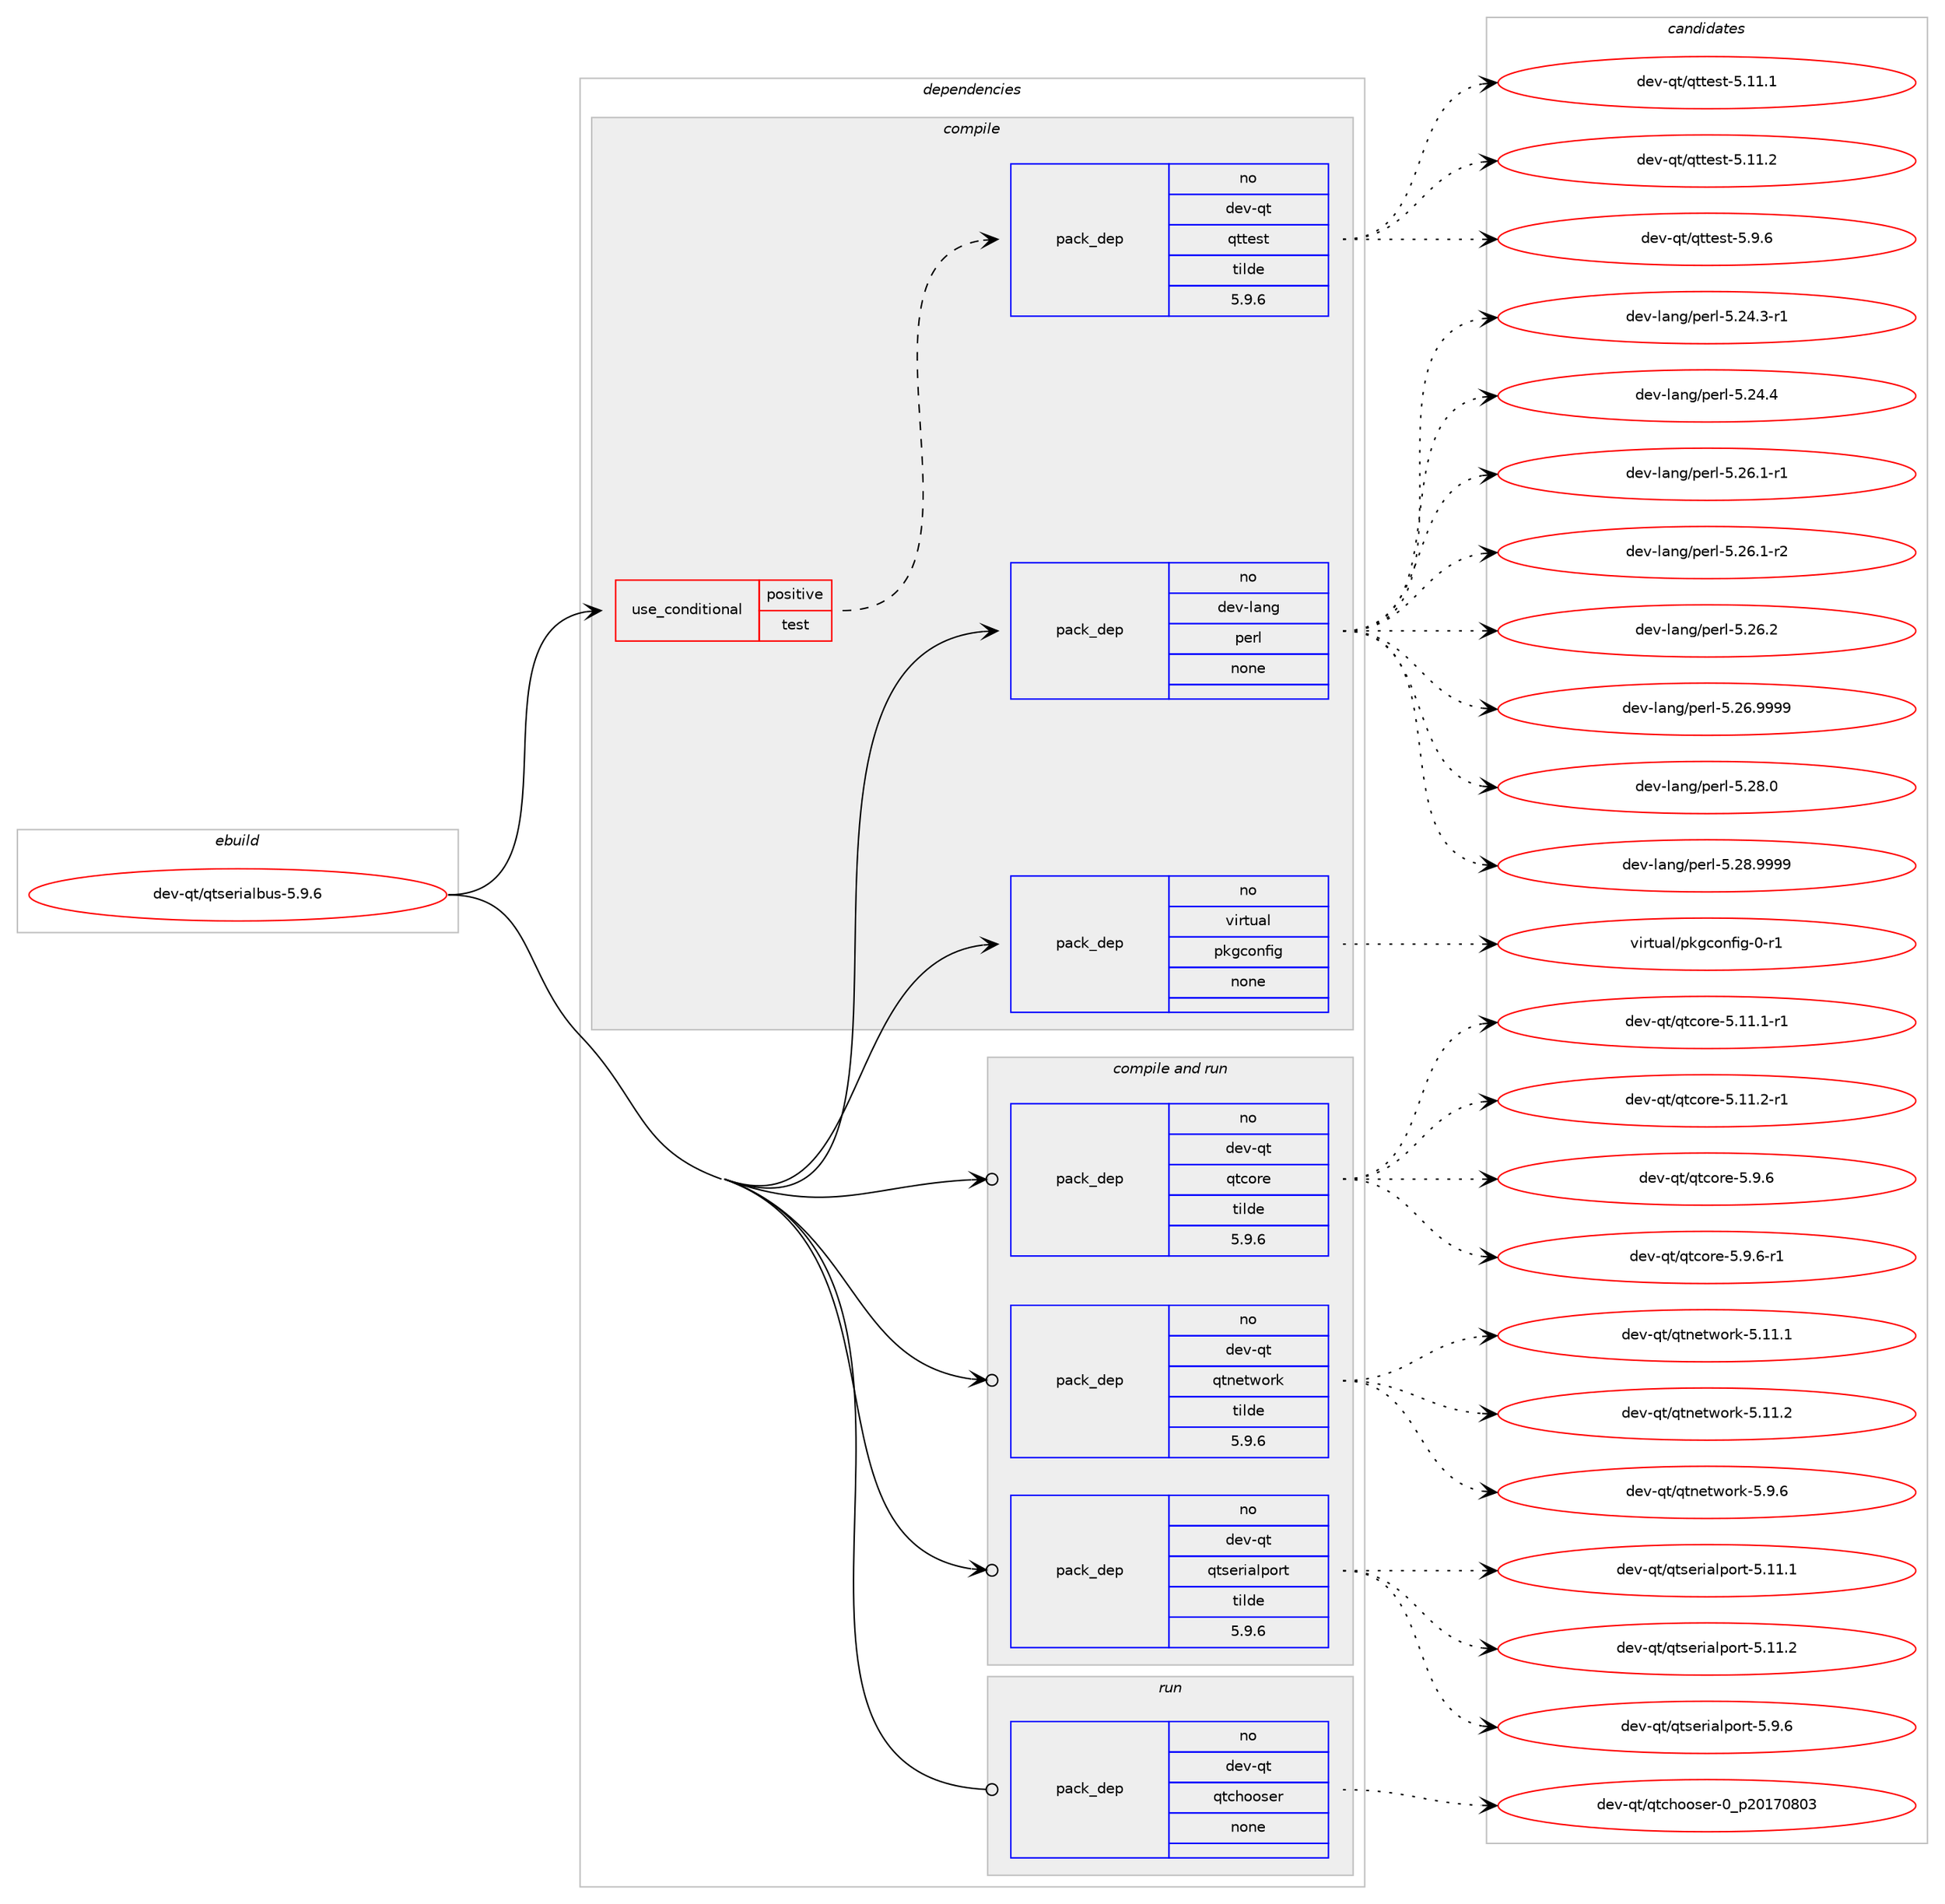 digraph prolog {

# *************
# Graph options
# *************

newrank=true;
concentrate=true;
compound=true;
graph [rankdir=LR,fontname=Helvetica,fontsize=10,ranksep=1.5];#, ranksep=2.5, nodesep=0.2];
edge  [arrowhead=vee];
node  [fontname=Helvetica,fontsize=10];

# **********
# The ebuild
# **********

subgraph cluster_leftcol {
color=gray;
rank=same;
label=<<i>ebuild</i>>;
id [label="dev-qt/qtserialbus-5.9.6", color=red, width=4, href="../dev-qt/qtserialbus-5.9.6.svg"];
}

# ****************
# The dependencies
# ****************

subgraph cluster_midcol {
color=gray;
label=<<i>dependencies</i>>;
subgraph cluster_compile {
fillcolor="#eeeeee";
style=filled;
label=<<i>compile</i>>;
subgraph cond439 {
dependency2925 [label=<<TABLE BORDER="0" CELLBORDER="1" CELLSPACING="0" CELLPADDING="4"><TR><TD ROWSPAN="3" CELLPADDING="10">use_conditional</TD></TR><TR><TD>positive</TD></TR><TR><TD>test</TD></TR></TABLE>>, shape=none, color=red];
subgraph pack2400 {
dependency2926 [label=<<TABLE BORDER="0" CELLBORDER="1" CELLSPACING="0" CELLPADDING="4" WIDTH="220"><TR><TD ROWSPAN="6" CELLPADDING="30">pack_dep</TD></TR><TR><TD WIDTH="110">no</TD></TR><TR><TD>dev-qt</TD></TR><TR><TD>qttest</TD></TR><TR><TD>tilde</TD></TR><TR><TD>5.9.6</TD></TR></TABLE>>, shape=none, color=blue];
}
dependency2925:e -> dependency2926:w [weight=20,style="dashed",arrowhead="vee"];
}
id:e -> dependency2925:w [weight=20,style="solid",arrowhead="vee"];
subgraph pack2401 {
dependency2927 [label=<<TABLE BORDER="0" CELLBORDER="1" CELLSPACING="0" CELLPADDING="4" WIDTH="220"><TR><TD ROWSPAN="6" CELLPADDING="30">pack_dep</TD></TR><TR><TD WIDTH="110">no</TD></TR><TR><TD>dev-lang</TD></TR><TR><TD>perl</TD></TR><TR><TD>none</TD></TR><TR><TD></TD></TR></TABLE>>, shape=none, color=blue];
}
id:e -> dependency2927:w [weight=20,style="solid",arrowhead="vee"];
subgraph pack2402 {
dependency2928 [label=<<TABLE BORDER="0" CELLBORDER="1" CELLSPACING="0" CELLPADDING="4" WIDTH="220"><TR><TD ROWSPAN="6" CELLPADDING="30">pack_dep</TD></TR><TR><TD WIDTH="110">no</TD></TR><TR><TD>virtual</TD></TR><TR><TD>pkgconfig</TD></TR><TR><TD>none</TD></TR><TR><TD></TD></TR></TABLE>>, shape=none, color=blue];
}
id:e -> dependency2928:w [weight=20,style="solid",arrowhead="vee"];
}
subgraph cluster_compileandrun {
fillcolor="#eeeeee";
style=filled;
label=<<i>compile and run</i>>;
subgraph pack2403 {
dependency2929 [label=<<TABLE BORDER="0" CELLBORDER="1" CELLSPACING="0" CELLPADDING="4" WIDTH="220"><TR><TD ROWSPAN="6" CELLPADDING="30">pack_dep</TD></TR><TR><TD WIDTH="110">no</TD></TR><TR><TD>dev-qt</TD></TR><TR><TD>qtcore</TD></TR><TR><TD>tilde</TD></TR><TR><TD>5.9.6</TD></TR></TABLE>>, shape=none, color=blue];
}
id:e -> dependency2929:w [weight=20,style="solid",arrowhead="odotvee"];
subgraph pack2404 {
dependency2930 [label=<<TABLE BORDER="0" CELLBORDER="1" CELLSPACING="0" CELLPADDING="4" WIDTH="220"><TR><TD ROWSPAN="6" CELLPADDING="30">pack_dep</TD></TR><TR><TD WIDTH="110">no</TD></TR><TR><TD>dev-qt</TD></TR><TR><TD>qtnetwork</TD></TR><TR><TD>tilde</TD></TR><TR><TD>5.9.6</TD></TR></TABLE>>, shape=none, color=blue];
}
id:e -> dependency2930:w [weight=20,style="solid",arrowhead="odotvee"];
subgraph pack2405 {
dependency2931 [label=<<TABLE BORDER="0" CELLBORDER="1" CELLSPACING="0" CELLPADDING="4" WIDTH="220"><TR><TD ROWSPAN="6" CELLPADDING="30">pack_dep</TD></TR><TR><TD WIDTH="110">no</TD></TR><TR><TD>dev-qt</TD></TR><TR><TD>qtserialport</TD></TR><TR><TD>tilde</TD></TR><TR><TD>5.9.6</TD></TR></TABLE>>, shape=none, color=blue];
}
id:e -> dependency2931:w [weight=20,style="solid",arrowhead="odotvee"];
}
subgraph cluster_run {
fillcolor="#eeeeee";
style=filled;
label=<<i>run</i>>;
subgraph pack2406 {
dependency2932 [label=<<TABLE BORDER="0" CELLBORDER="1" CELLSPACING="0" CELLPADDING="4" WIDTH="220"><TR><TD ROWSPAN="6" CELLPADDING="30">pack_dep</TD></TR><TR><TD WIDTH="110">no</TD></TR><TR><TD>dev-qt</TD></TR><TR><TD>qtchooser</TD></TR><TR><TD>none</TD></TR><TR><TD></TD></TR></TABLE>>, shape=none, color=blue];
}
id:e -> dependency2932:w [weight=20,style="solid",arrowhead="odot"];
}
}

# **************
# The candidates
# **************

subgraph cluster_choices {
rank=same;
color=gray;
label=<<i>candidates</i>>;

subgraph choice2400 {
color=black;
nodesep=1;
choice100101118451131164711311611610111511645534649494649 [label="dev-qt/qttest-5.11.1", color=red, width=4,href="../dev-qt/qttest-5.11.1.svg"];
choice100101118451131164711311611610111511645534649494650 [label="dev-qt/qttest-5.11.2", color=red, width=4,href="../dev-qt/qttest-5.11.2.svg"];
choice1001011184511311647113116116101115116455346574654 [label="dev-qt/qttest-5.9.6", color=red, width=4,href="../dev-qt/qttest-5.9.6.svg"];
dependency2926:e -> choice100101118451131164711311611610111511645534649494649:w [style=dotted,weight="100"];
dependency2926:e -> choice100101118451131164711311611610111511645534649494650:w [style=dotted,weight="100"];
dependency2926:e -> choice1001011184511311647113116116101115116455346574654:w [style=dotted,weight="100"];
}
subgraph choice2401 {
color=black;
nodesep=1;
choice100101118451089711010347112101114108455346505246514511449 [label="dev-lang/perl-5.24.3-r1", color=red, width=4,href="../dev-lang/perl-5.24.3-r1.svg"];
choice10010111845108971101034711210111410845534650524652 [label="dev-lang/perl-5.24.4", color=red, width=4,href="../dev-lang/perl-5.24.4.svg"];
choice100101118451089711010347112101114108455346505446494511449 [label="dev-lang/perl-5.26.1-r1", color=red, width=4,href="../dev-lang/perl-5.26.1-r1.svg"];
choice100101118451089711010347112101114108455346505446494511450 [label="dev-lang/perl-5.26.1-r2", color=red, width=4,href="../dev-lang/perl-5.26.1-r2.svg"];
choice10010111845108971101034711210111410845534650544650 [label="dev-lang/perl-5.26.2", color=red, width=4,href="../dev-lang/perl-5.26.2.svg"];
choice10010111845108971101034711210111410845534650544657575757 [label="dev-lang/perl-5.26.9999", color=red, width=4,href="../dev-lang/perl-5.26.9999.svg"];
choice10010111845108971101034711210111410845534650564648 [label="dev-lang/perl-5.28.0", color=red, width=4,href="../dev-lang/perl-5.28.0.svg"];
choice10010111845108971101034711210111410845534650564657575757 [label="dev-lang/perl-5.28.9999", color=red, width=4,href="../dev-lang/perl-5.28.9999.svg"];
dependency2927:e -> choice100101118451089711010347112101114108455346505246514511449:w [style=dotted,weight="100"];
dependency2927:e -> choice10010111845108971101034711210111410845534650524652:w [style=dotted,weight="100"];
dependency2927:e -> choice100101118451089711010347112101114108455346505446494511449:w [style=dotted,weight="100"];
dependency2927:e -> choice100101118451089711010347112101114108455346505446494511450:w [style=dotted,weight="100"];
dependency2927:e -> choice10010111845108971101034711210111410845534650544650:w [style=dotted,weight="100"];
dependency2927:e -> choice10010111845108971101034711210111410845534650544657575757:w [style=dotted,weight="100"];
dependency2927:e -> choice10010111845108971101034711210111410845534650564648:w [style=dotted,weight="100"];
dependency2927:e -> choice10010111845108971101034711210111410845534650564657575757:w [style=dotted,weight="100"];
}
subgraph choice2402 {
color=black;
nodesep=1;
choice11810511411611797108471121071039911111010210510345484511449 [label="virtual/pkgconfig-0-r1", color=red, width=4,href="../virtual/pkgconfig-0-r1.svg"];
dependency2928:e -> choice11810511411611797108471121071039911111010210510345484511449:w [style=dotted,weight="100"];
}
subgraph choice2403 {
color=black;
nodesep=1;
choice100101118451131164711311699111114101455346494946494511449 [label="dev-qt/qtcore-5.11.1-r1", color=red, width=4,href="../dev-qt/qtcore-5.11.1-r1.svg"];
choice100101118451131164711311699111114101455346494946504511449 [label="dev-qt/qtcore-5.11.2-r1", color=red, width=4,href="../dev-qt/qtcore-5.11.2-r1.svg"];
choice100101118451131164711311699111114101455346574654 [label="dev-qt/qtcore-5.9.6", color=red, width=4,href="../dev-qt/qtcore-5.9.6.svg"];
choice1001011184511311647113116991111141014553465746544511449 [label="dev-qt/qtcore-5.9.6-r1", color=red, width=4,href="../dev-qt/qtcore-5.9.6-r1.svg"];
dependency2929:e -> choice100101118451131164711311699111114101455346494946494511449:w [style=dotted,weight="100"];
dependency2929:e -> choice100101118451131164711311699111114101455346494946504511449:w [style=dotted,weight="100"];
dependency2929:e -> choice100101118451131164711311699111114101455346574654:w [style=dotted,weight="100"];
dependency2929:e -> choice1001011184511311647113116991111141014553465746544511449:w [style=dotted,weight="100"];
}
subgraph choice2404 {
color=black;
nodesep=1;
choice100101118451131164711311611010111611911111410745534649494649 [label="dev-qt/qtnetwork-5.11.1", color=red, width=4,href="../dev-qt/qtnetwork-5.11.1.svg"];
choice100101118451131164711311611010111611911111410745534649494650 [label="dev-qt/qtnetwork-5.11.2", color=red, width=4,href="../dev-qt/qtnetwork-5.11.2.svg"];
choice1001011184511311647113116110101116119111114107455346574654 [label="dev-qt/qtnetwork-5.9.6", color=red, width=4,href="../dev-qt/qtnetwork-5.9.6.svg"];
dependency2930:e -> choice100101118451131164711311611010111611911111410745534649494649:w [style=dotted,weight="100"];
dependency2930:e -> choice100101118451131164711311611010111611911111410745534649494650:w [style=dotted,weight="100"];
dependency2930:e -> choice1001011184511311647113116110101116119111114107455346574654:w [style=dotted,weight="100"];
}
subgraph choice2405 {
color=black;
nodesep=1;
choice10010111845113116471131161151011141059710811211111411645534649494649 [label="dev-qt/qtserialport-5.11.1", color=red, width=4,href="../dev-qt/qtserialport-5.11.1.svg"];
choice10010111845113116471131161151011141059710811211111411645534649494650 [label="dev-qt/qtserialport-5.11.2", color=red, width=4,href="../dev-qt/qtserialport-5.11.2.svg"];
choice100101118451131164711311611510111410597108112111114116455346574654 [label="dev-qt/qtserialport-5.9.6", color=red, width=4,href="../dev-qt/qtserialport-5.9.6.svg"];
dependency2931:e -> choice10010111845113116471131161151011141059710811211111411645534649494649:w [style=dotted,weight="100"];
dependency2931:e -> choice10010111845113116471131161151011141059710811211111411645534649494650:w [style=dotted,weight="100"];
dependency2931:e -> choice100101118451131164711311611510111410597108112111114116455346574654:w [style=dotted,weight="100"];
}
subgraph choice2406 {
color=black;
nodesep=1;
choice1001011184511311647113116991041111111151011144548951125048495548564851 [label="dev-qt/qtchooser-0_p20170803", color=red, width=4,href="../dev-qt/qtchooser-0_p20170803.svg"];
dependency2932:e -> choice1001011184511311647113116991041111111151011144548951125048495548564851:w [style=dotted,weight="100"];
}
}

}
